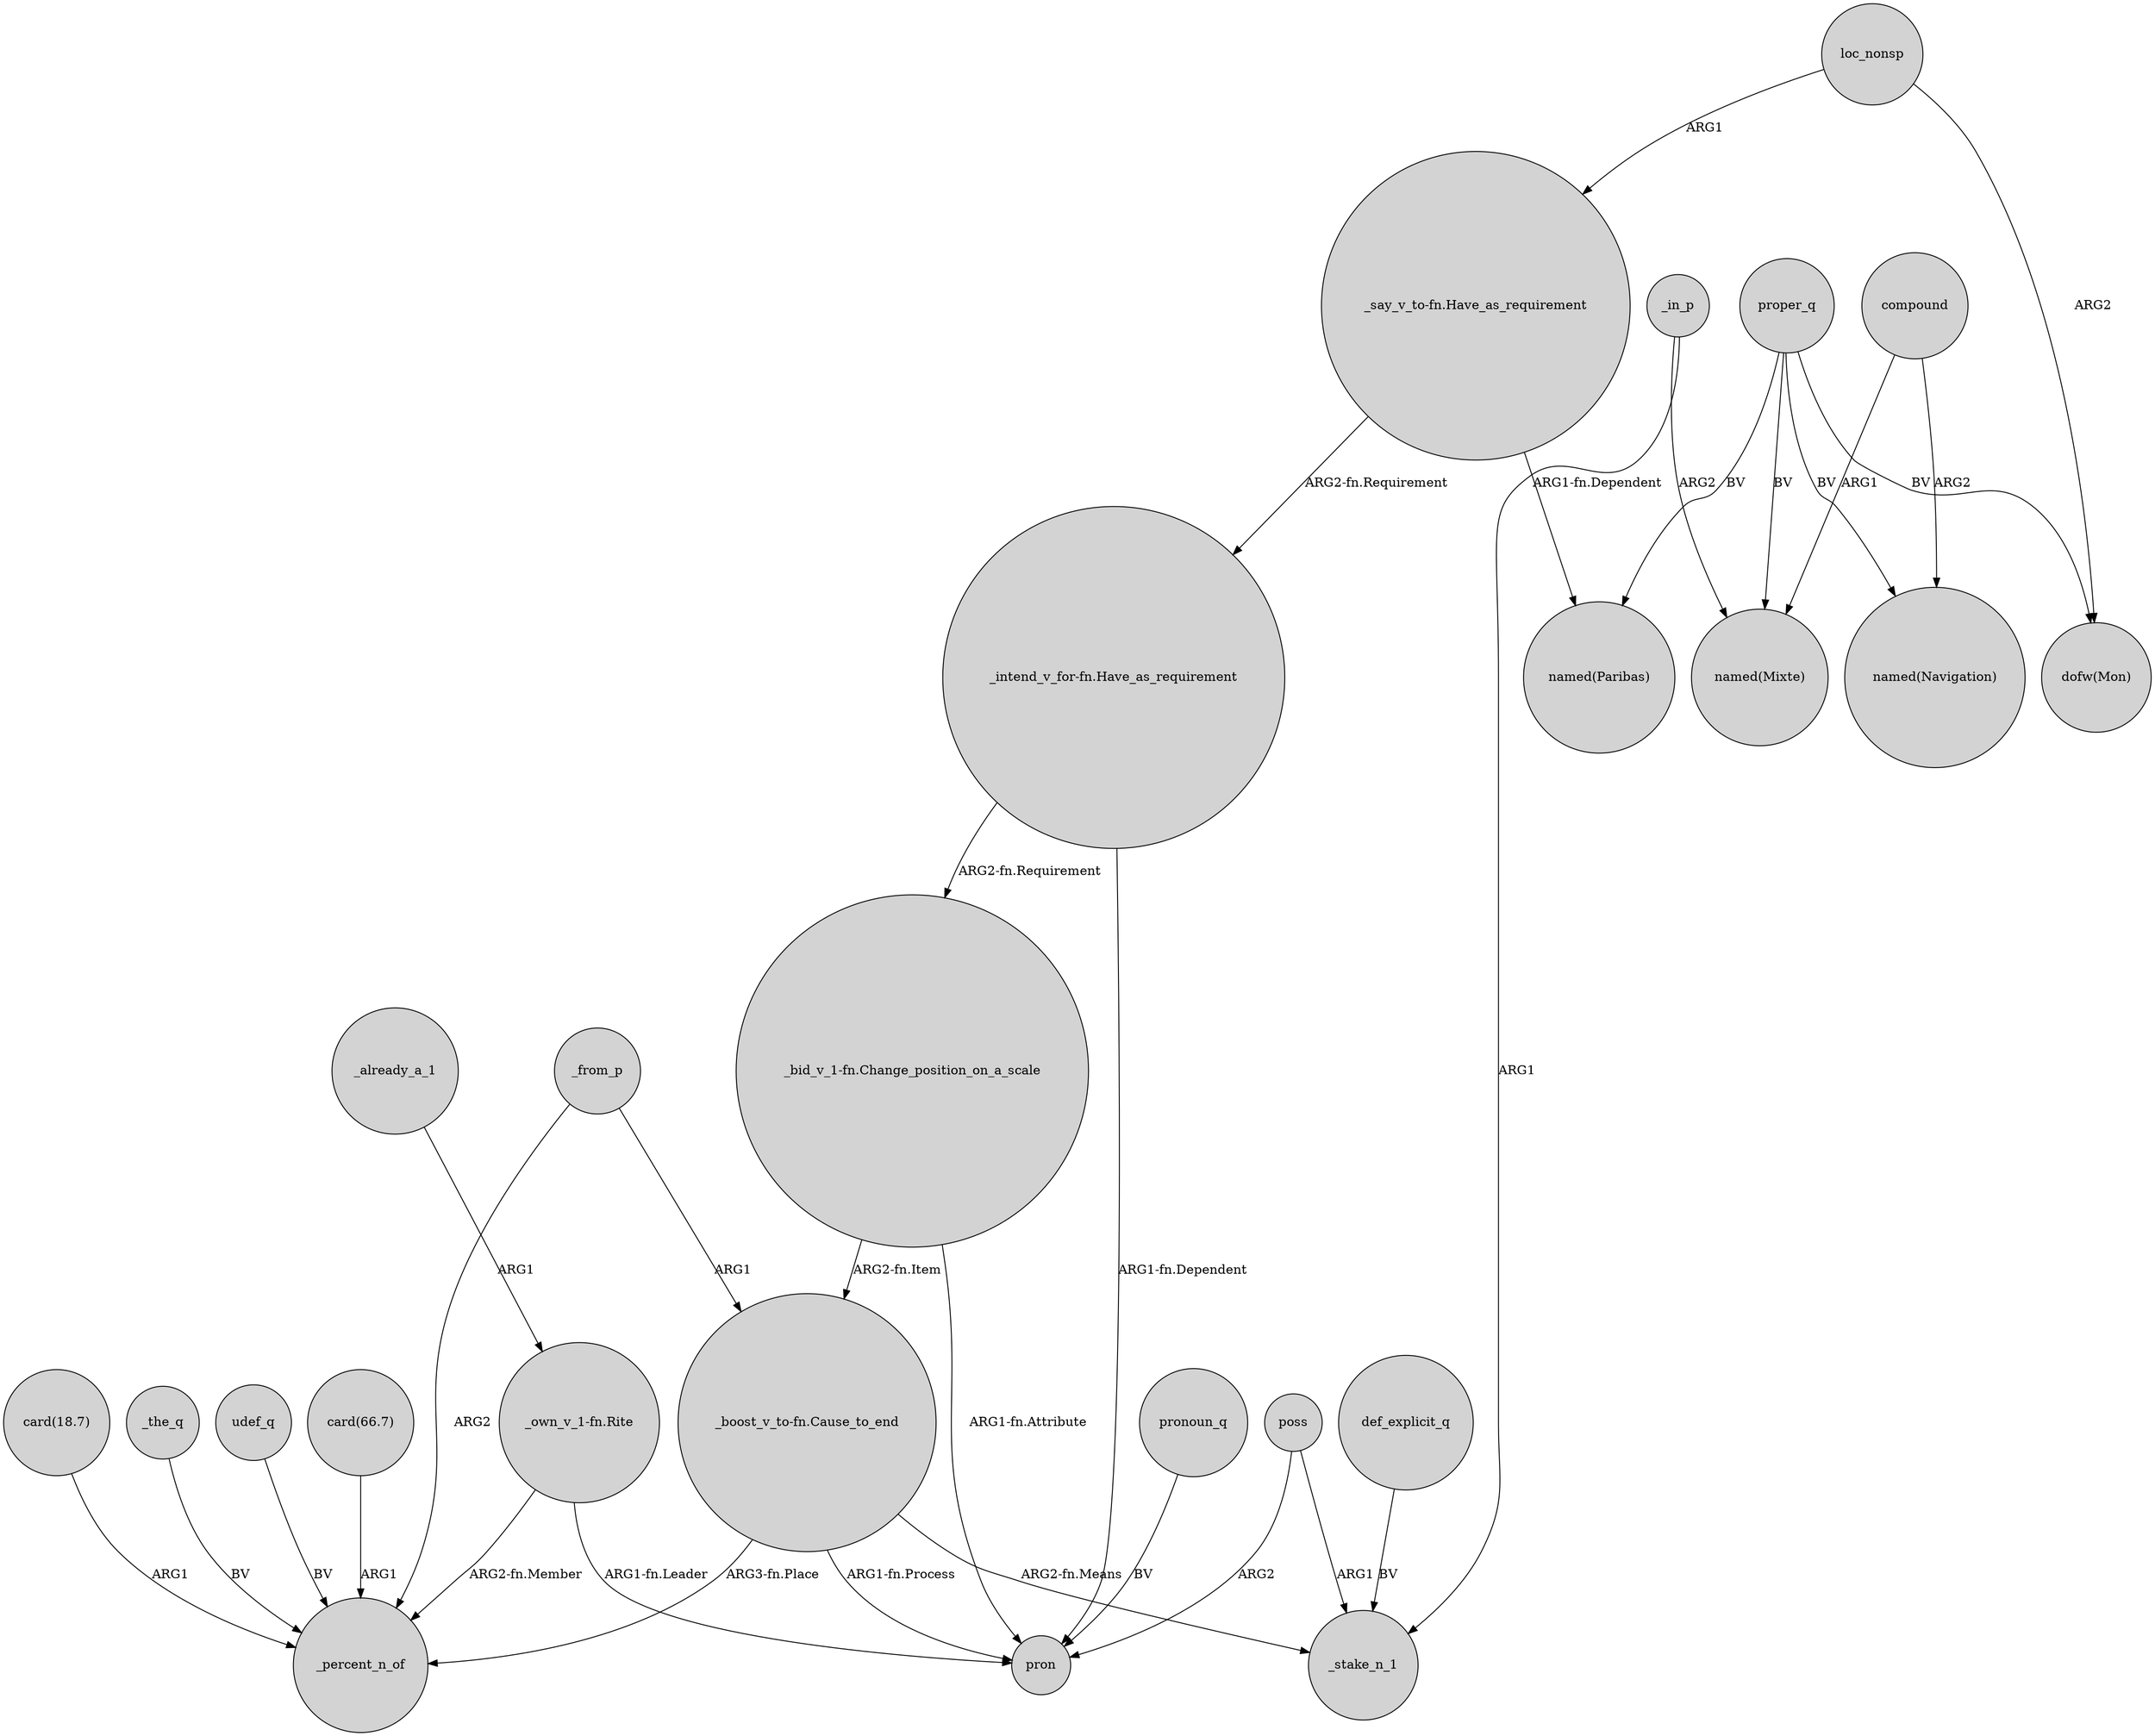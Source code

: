 digraph {
	node [shape=circle style=filled]
	"card(18.7)" -> _percent_n_of [label=ARG1]
	"_bid_v_1-fn.Change_position_on_a_scale" -> "_boost_v_to-fn.Cause_to_end" [label="ARG2-fn.Item"]
	"_say_v_to-fn.Have_as_requirement" -> "_intend_v_for-fn.Have_as_requirement" [label="ARG2-fn.Requirement"]
	_in_p -> "named(Mixte)" [label=ARG2]
	"_boost_v_to-fn.Cause_to_end" -> _stake_n_1 [label="ARG2-fn.Means"]
	_already_a_1 -> "_own_v_1-fn.Rite" [label=ARG1]
	proper_q -> "named(Paribas)" [label=BV]
	proper_q -> "named(Navigation)" [label=BV]
	loc_nonsp -> "_say_v_to-fn.Have_as_requirement" [label=ARG1]
	proper_q -> "dofw(Mon)" [label=BV]
	"_bid_v_1-fn.Change_position_on_a_scale" -> pron [label="ARG1-fn.Attribute"]
	compound -> "named(Navigation)" [label=ARG2]
	_the_q -> _percent_n_of [label=BV]
	"_intend_v_for-fn.Have_as_requirement" -> pron [label="ARG1-fn.Dependent"]
	proper_q -> "named(Mixte)" [label=BV]
	"_intend_v_for-fn.Have_as_requirement" -> "_bid_v_1-fn.Change_position_on_a_scale" [label="ARG2-fn.Requirement"]
	"_own_v_1-fn.Rite" -> _percent_n_of [label="ARG2-fn.Member"]
	pronoun_q -> pron [label=BV]
	poss -> pron [label=ARG2]
	compound -> "named(Mixte)" [label=ARG1]
	loc_nonsp -> "dofw(Mon)" [label=ARG2]
	udef_q -> _percent_n_of [label=BV]
	"card(66.7)" -> _percent_n_of [label=ARG1]
	"_boost_v_to-fn.Cause_to_end" -> pron [label="ARG1-fn.Process"]
	"_say_v_to-fn.Have_as_requirement" -> "named(Paribas)" [label="ARG1-fn.Dependent"]
	def_explicit_q -> _stake_n_1 [label=BV]
	"_boost_v_to-fn.Cause_to_end" -> _percent_n_of [label="ARG3-fn.Place"]
	_from_p -> "_boost_v_to-fn.Cause_to_end" [label=ARG1]
	_from_p -> _percent_n_of [label=ARG2]
	"_own_v_1-fn.Rite" -> pron [label="ARG1-fn.Leader"]
	_in_p -> _stake_n_1 [label=ARG1]
	poss -> _stake_n_1 [label=ARG1]
}

